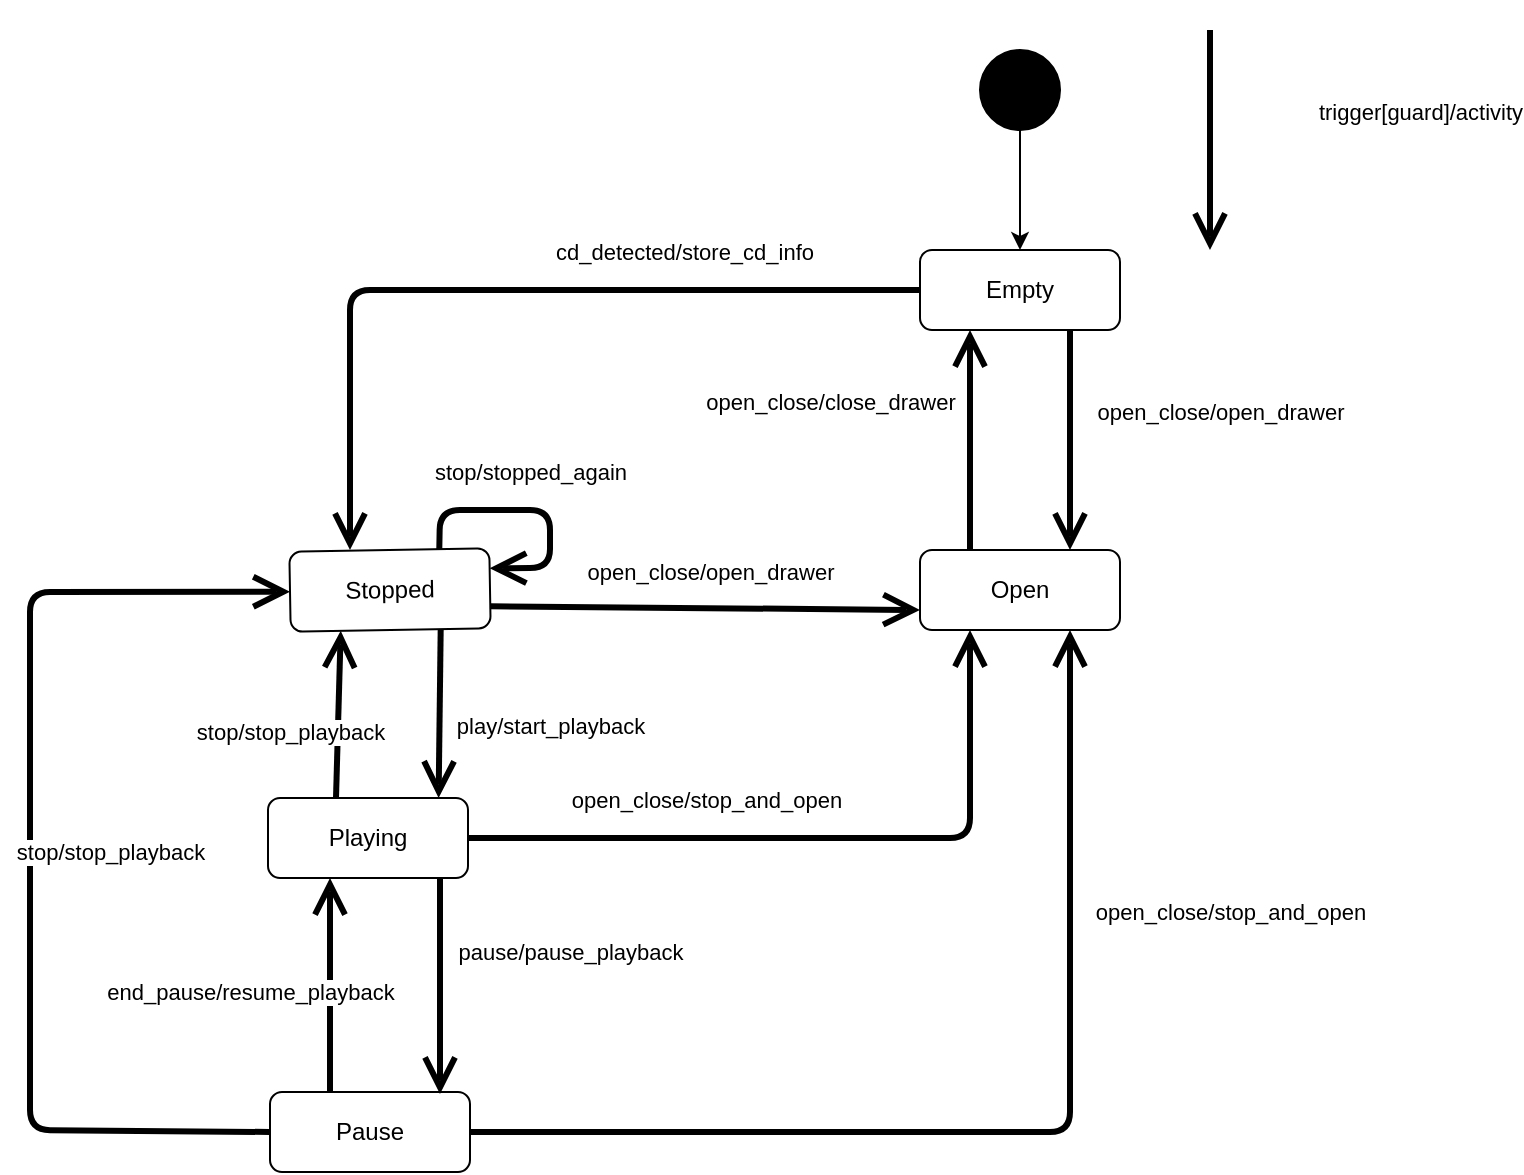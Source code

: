 <mxfile version="13.3.9" type="github"><diagram id="Zp_fONXz1Pg9c6U-7ztQ" name="Page-1"><mxGraphModel dx="1874" dy="762" grid="1" gridSize="10" guides="1" tooltips="1" connect="1" arrows="1" fold="1" page="1" pageScale="1" pageWidth="827" pageHeight="1169" math="0" shadow="0"><root><mxCell id="0"/><mxCell id="1" parent="0"/><mxCell id="84g0iRSozdjEMwyDUZZt-3" value="Playing" style="shape=rect;rounded=1;html=1;whiteSpace=wrap;align=center;" vertex="1" parent="1"><mxGeometry x="159" y="424" width="100" height="40" as="geometry"/></mxCell><mxCell id="84g0iRSozdjEMwyDUZZt-4" value="Empty&lt;span style=&quot;color: rgba(0 , 0 , 0 , 0) ; font-family: monospace ; font-size: 0px&quot;&gt;%3CmxGraphModel%3E%3Croot%3E%3CmxCell%20id%3D%220%22%2F%3E%3CmxCell%20id%3D%221%22%20parent%3D%220%22%2F%3E%3CmxCell%20id%3D%222%22%20value%3D%22Playing%22%20style%3D%22shape%3Drect%3Brounded%3D1%3Bhtml%3D1%3BwhiteSpace%3Dwrap%3Balign%3Dcenter%3B%22%20vertex%3D%221%22%20parent%3D%221%22%3E%3CmxGeometry%20x%3D%22130%22%20y%3D%22240%22%20width%3D%22100%22%20height%3D%2240%22%20as%3D%22geometry%22%2F%3E%3C%2FmxCell%3E%3C%2Froot%3E%3C%2FmxGraphModel%3E&lt;/span&gt;" style="shape=rect;rounded=1;html=1;whiteSpace=wrap;align=center;" vertex="1" parent="1"><mxGeometry x="485" y="150" width="100" height="40" as="geometry"/></mxCell><mxCell id="84g0iRSozdjEMwyDUZZt-5" value="Open" style="shape=rect;rounded=1;html=1;whiteSpace=wrap;align=center;" vertex="1" parent="1"><mxGeometry x="485" y="300" width="100" height="40" as="geometry"/></mxCell><mxCell id="84g0iRSozdjEMwyDUZZt-6" value="Pause" style="shape=rect;rounded=1;html=1;whiteSpace=wrap;align=center;" vertex="1" parent="1"><mxGeometry x="160" y="571" width="100" height="40" as="geometry"/></mxCell><mxCell id="84g0iRSozdjEMwyDUZZt-7" value="Stopped" style="shape=rect;rounded=1;html=1;whiteSpace=wrap;align=center;rotation=-1;" vertex="1" parent="1"><mxGeometry x="170" y="300" width="100" height="40" as="geometry"/></mxCell><mxCell id="84g0iRSozdjEMwyDUZZt-31" style="edgeStyle=orthogonalEdgeStyle;rounded=0;orthogonalLoop=1;jettySize=auto;html=1;entryX=0.5;entryY=0;entryDx=0;entryDy=0;" edge="1" parent="1" source="84g0iRSozdjEMwyDUZZt-30" target="84g0iRSozdjEMwyDUZZt-4"><mxGeometry relative="1" as="geometry"/></mxCell><mxCell id="84g0iRSozdjEMwyDUZZt-30" value="" style="shape=ellipse;html=1;fillColor=#000000;fontSize=18;fontColor=#ffffff;" vertex="1" parent="1"><mxGeometry x="515" y="50" width="40" height="40" as="geometry"/></mxCell><mxCell id="84g0iRSozdjEMwyDUZZt-34" value="open_close/open_drawer" style="edgeStyle=none;html=1;endArrow=open;endSize=12;strokeWidth=3;verticalAlign=bottom;exitX=0.75;exitY=1;exitDx=0;exitDy=0;entryX=0.75;entryY=0;entryDx=0;entryDy=0;" edge="1" parent="1" source="84g0iRSozdjEMwyDUZZt-4" target="84g0iRSozdjEMwyDUZZt-5"><mxGeometry x="-0.091" y="75" width="160" relative="1" as="geometry"><mxPoint x="470" y="239.5" as="sourcePoint"/><mxPoint x="630" y="239.5" as="targetPoint"/><mxPoint as="offset"/></mxGeometry></mxCell><mxCell id="84g0iRSozdjEMwyDUZZt-35" value="trigger[guard]/activity" style="edgeStyle=none;html=1;endArrow=open;endSize=12;strokeWidth=3;verticalAlign=bottom;exitX=0.75;exitY=1;exitDx=0;exitDy=0;entryX=0.75;entryY=0;entryDx=0;entryDy=0;" edge="1" parent="1"><mxGeometry x="-0.091" y="105" width="160" relative="1" as="geometry"><mxPoint x="630" y="40" as="sourcePoint"/><mxPoint x="630" y="150" as="targetPoint"/><mxPoint as="offset"/></mxGeometry></mxCell><mxCell id="84g0iRSozdjEMwyDUZZt-36" value="cd_detected/store_cd_info" style="edgeStyle=none;html=1;endArrow=open;endSize=12;strokeWidth=3;verticalAlign=bottom;exitX=0;exitY=0.5;exitDx=0;exitDy=0;" edge="1" parent="1" source="84g0iRSozdjEMwyDUZZt-4"><mxGeometry x="-0.429" y="-10" width="160" relative="1" as="geometry"><mxPoint x="200" y="180" as="sourcePoint"/><mxPoint x="200" y="300" as="targetPoint"/><mxPoint as="offset"/><Array as="points"><mxPoint x="200" y="170"/></Array></mxGeometry></mxCell><mxCell id="84g0iRSozdjEMwyDUZZt-37" value="open_close/close_drawer" style="edgeStyle=none;html=1;endArrow=open;endSize=12;strokeWidth=3;verticalAlign=bottom;exitX=0.25;exitY=0;exitDx=0;exitDy=0;entryX=0.25;entryY=1;entryDx=0;entryDy=0;" edge="1" parent="1" source="84g0iRSozdjEMwyDUZZt-5" target="84g0iRSozdjEMwyDUZZt-4"><mxGeometry x="0.182" y="70" width="160" relative="1" as="geometry"><mxPoint x="600" y="265" as="sourcePoint"/><mxPoint x="600" y="375" as="targetPoint"/><mxPoint as="offset"/></mxGeometry></mxCell><mxCell id="84g0iRSozdjEMwyDUZZt-38" value="stop/stopped_again" style="edgeStyle=none;html=1;endArrow=open;endSize=12;strokeWidth=3;verticalAlign=bottom;exitX=0.75;exitY=0;exitDx=0;exitDy=0;entryX=1;entryY=0.25;entryDx=0;entryDy=0;" edge="1" parent="1" source="84g0iRSozdjEMwyDUZZt-7" target="84g0iRSozdjEMwyDUZZt-7"><mxGeometry x="-0.035" y="10" width="160" relative="1" as="geometry"><mxPoint x="70" y="50" as="sourcePoint"/><mxPoint x="320" y="280" as="targetPoint"/><mxPoint as="offset"/><Array as="points"><mxPoint x="245" y="280"/><mxPoint x="300" y="280"/><mxPoint x="300" y="309"/></Array></mxGeometry></mxCell><mxCell id="84g0iRSozdjEMwyDUZZt-39" value="play/start_playback" style="edgeStyle=none;html=1;endArrow=open;endSize=12;strokeWidth=3;verticalAlign=bottom;exitX=0.75;exitY=1;exitDx=0;exitDy=0;entryX=0.853;entryY=0;entryDx=0;entryDy=0;entryPerimeter=0;" edge="1" parent="1" source="84g0iRSozdjEMwyDUZZt-7" target="84g0iRSozdjEMwyDUZZt-3"><mxGeometry x="0.336" y="55" width="160" relative="1" as="geometry"><mxPoint x="600" y="300" as="sourcePoint"/><mxPoint x="600" y="410" as="targetPoint"/><mxPoint as="offset"/></mxGeometry></mxCell><mxCell id="84g0iRSozdjEMwyDUZZt-40" value="open_close/open_drawer" style="edgeStyle=none;html=1;endArrow=open;endSize=12;strokeWidth=3;verticalAlign=bottom;exitX=1;exitY=0.5;exitDx=0;exitDy=0;entryX=0;entryY=0.75;entryDx=0;entryDy=0;" edge="1" parent="1" target="84g0iRSozdjEMwyDUZZt-5"><mxGeometry x="0.023" y="9" width="160" relative="1" as="geometry"><mxPoint x="269.992" y="328.127" as="sourcePoint"/><mxPoint x="350" y="329" as="targetPoint"/><mxPoint as="offset"/></mxGeometry></mxCell><mxCell id="84g0iRSozdjEMwyDUZZt-43" value="stop/stop_playback" style="edgeStyle=none;html=1;endArrow=open;endSize=12;strokeWidth=3;verticalAlign=bottom;entryX=0.25;entryY=1;entryDx=0;entryDy=0;exitX=0.34;exitY=0;exitDx=0;exitDy=0;exitPerimeter=0;" edge="1" parent="1" source="84g0iRSozdjEMwyDUZZt-3" target="84g0iRSozdjEMwyDUZZt-7"><mxGeometry x="-0.442" y="24" width="160" relative="1" as="geometry"><mxPoint x="660" y="350" as="sourcePoint"/><mxPoint x="660" y="460" as="targetPoint"/><mxPoint as="offset"/></mxGeometry></mxCell><mxCell id="84g0iRSozdjEMwyDUZZt-44" value="pause/pause_playback" style="edgeStyle=none;html=1;endArrow=open;endSize=12;strokeWidth=3;verticalAlign=bottom;exitX=0.86;exitY=1;exitDx=0;exitDy=0;exitPerimeter=0;entryX=0.85;entryY=0.025;entryDx=0;entryDy=0;entryPerimeter=0;" edge="1" parent="1" source="84g0iRSozdjEMwyDUZZt-3" target="84g0iRSozdjEMwyDUZZt-6"><mxGeometry x="-0.148" y="65" width="160" relative="1" as="geometry"><mxPoint x="285" y="465" as="sourcePoint"/><mxPoint x="284" y="568" as="targetPoint"/><mxPoint as="offset"/></mxGeometry></mxCell><mxCell id="84g0iRSozdjEMwyDUZZt-45" value="open_close/stop_and_open" style="edgeStyle=none;html=1;endArrow=open;endSize=12;strokeWidth=3;verticalAlign=bottom;exitX=1;exitY=0.5;exitDx=0;exitDy=0;entryX=0.25;entryY=1;entryDx=0;entryDy=0;" edge="1" parent="1" source="84g0iRSozdjEMwyDUZZt-3" target="84g0iRSozdjEMwyDUZZt-5"><mxGeometry x="-0.333" y="10" width="160" relative="1" as="geometry"><mxPoint x="640" y="340" as="sourcePoint"/><mxPoint x="640" y="450" as="targetPoint"/><mxPoint as="offset"/><Array as="points"><mxPoint x="510" y="444"/></Array></mxGeometry></mxCell><mxCell id="84g0iRSozdjEMwyDUZZt-46" value="open_close/stop_and_open" style="edgeStyle=none;html=1;endArrow=open;endSize=12;strokeWidth=3;verticalAlign=bottom;exitX=1;exitY=0.5;exitDx=0;exitDy=0;entryX=0.75;entryY=1;entryDx=0;entryDy=0;" edge="1" parent="1" source="84g0iRSozdjEMwyDUZZt-6" target="84g0iRSozdjEMwyDUZZt-5"><mxGeometry x="0.089" y="129" width="160" relative="1" as="geometry"><mxPoint x="640" y="410" as="sourcePoint"/><mxPoint x="640" y="520" as="targetPoint"/><mxPoint x="209" y="-101" as="offset"/><Array as="points"><mxPoint x="560" y="591"/></Array></mxGeometry></mxCell><mxCell id="84g0iRSozdjEMwyDUZZt-47" value="end_pause/resume_playback" style="edgeStyle=none;html=1;endArrow=open;endSize=12;strokeWidth=3;verticalAlign=bottom;exitX=0.3;exitY=0;exitDx=0;exitDy=0;exitPerimeter=0;" edge="1" parent="1" source="84g0iRSozdjEMwyDUZZt-6"><mxGeometry x="-0.234" y="40" width="160" relative="1" as="geometry"><mxPoint x="620" y="320" as="sourcePoint"/><mxPoint x="190" y="464" as="targetPoint"/><mxPoint as="offset"/></mxGeometry></mxCell><mxCell id="84g0iRSozdjEMwyDUZZt-48" value="stop/stop_playback" style="edgeStyle=none;html=1;endArrow=open;endSize=12;strokeWidth=3;verticalAlign=bottom;exitX=0;exitY=0.5;exitDx=0;exitDy=0;entryX=0;entryY=0.5;entryDx=0;entryDy=0;" edge="1" parent="1" source="84g0iRSozdjEMwyDUZZt-6" target="84g0iRSozdjEMwyDUZZt-7"><mxGeometry x="-0.037" y="-40" width="160" relative="1" as="geometry"><mxPoint x="640" y="520" as="sourcePoint"/><mxPoint x="640" y="630" as="targetPoint"/><mxPoint as="offset"/><Array as="points"><mxPoint x="40" y="590"/><mxPoint x="40" y="321"/></Array></mxGeometry></mxCell></root></mxGraphModel></diagram></mxfile>